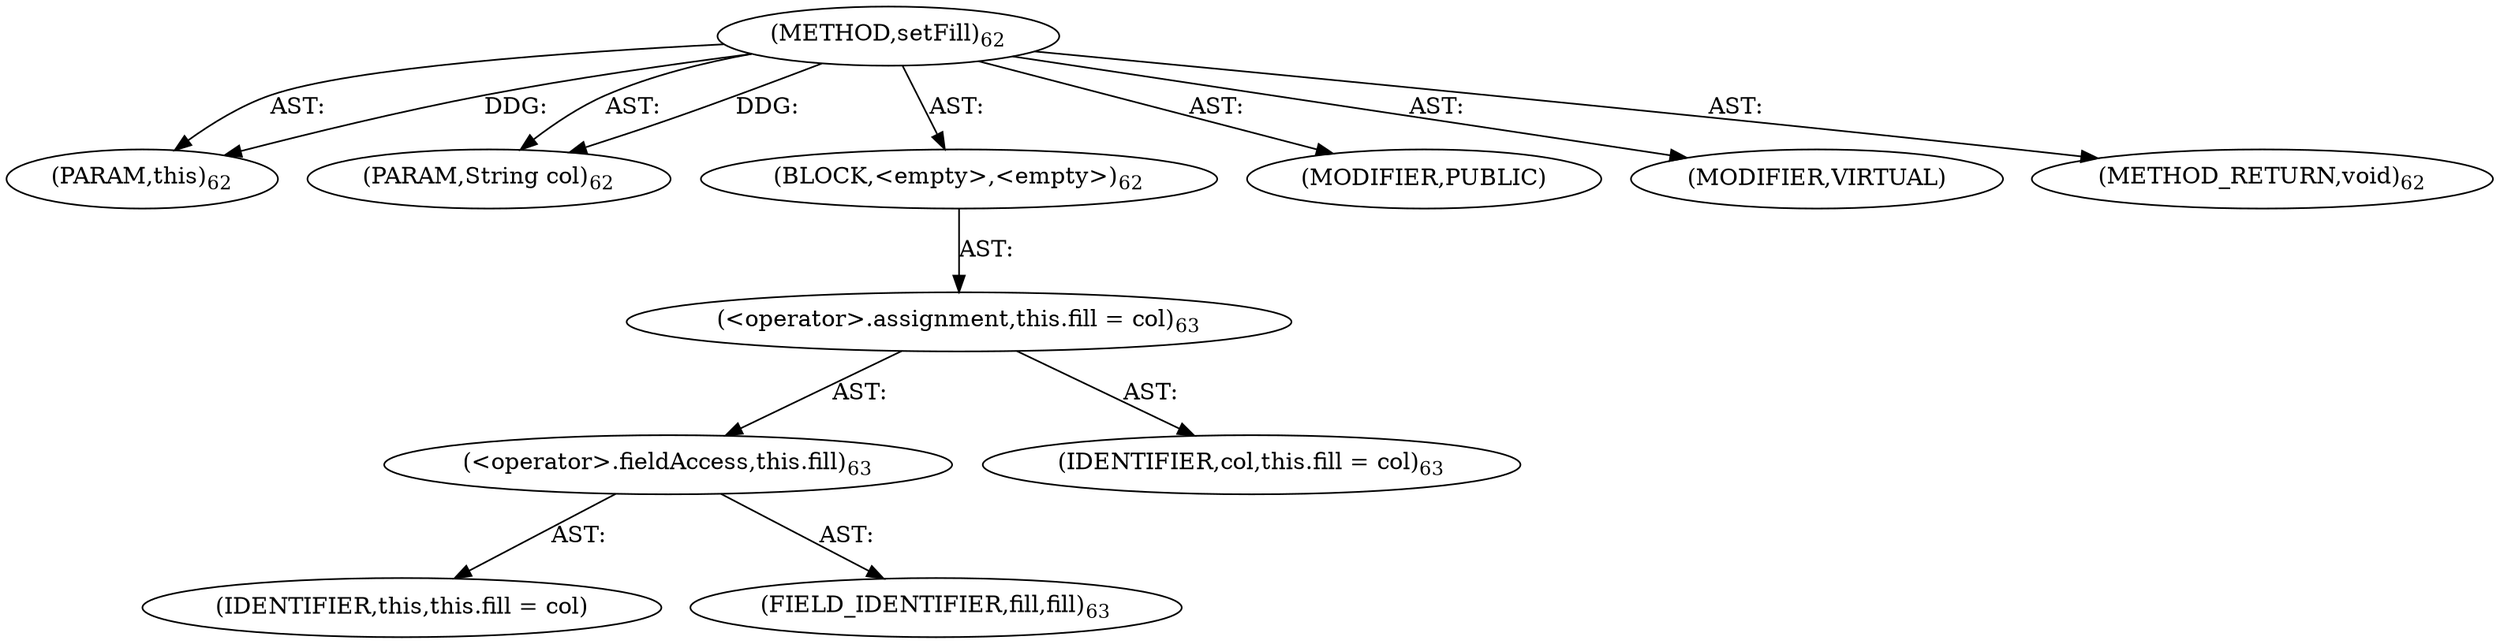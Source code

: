 digraph "setFill" {  
"111669149696" [label = <(METHOD,setFill)<SUB>62</SUB>> ]
"115964116992" [label = <(PARAM,this)<SUB>62</SUB>> ]
"115964116993" [label = <(PARAM,String col)<SUB>62</SUB>> ]
"25769803776" [label = <(BLOCK,&lt;empty&gt;,&lt;empty&gt;)<SUB>62</SUB>> ]
"30064771072" [label = <(&lt;operator&gt;.assignment,this.fill = col)<SUB>63</SUB>> ]
"30064771073" [label = <(&lt;operator&gt;.fieldAccess,this.fill)<SUB>63</SUB>> ]
"68719476736" [label = <(IDENTIFIER,this,this.fill = col)> ]
"55834574848" [label = <(FIELD_IDENTIFIER,fill,fill)<SUB>63</SUB>> ]
"68719476737" [label = <(IDENTIFIER,col,this.fill = col)<SUB>63</SUB>> ]
"133143986179" [label = <(MODIFIER,PUBLIC)> ]
"133143986180" [label = <(MODIFIER,VIRTUAL)> ]
"128849018880" [label = <(METHOD_RETURN,void)<SUB>62</SUB>> ]
  "111669149696" -> "115964116992"  [ label = "AST: "] 
  "111669149696" -> "115964116993"  [ label = "AST: "] 
  "111669149696" -> "25769803776"  [ label = "AST: "] 
  "111669149696" -> "133143986179"  [ label = "AST: "] 
  "111669149696" -> "133143986180"  [ label = "AST: "] 
  "111669149696" -> "128849018880"  [ label = "AST: "] 
  "25769803776" -> "30064771072"  [ label = "AST: "] 
  "30064771072" -> "30064771073"  [ label = "AST: "] 
  "30064771072" -> "68719476737"  [ label = "AST: "] 
  "30064771073" -> "68719476736"  [ label = "AST: "] 
  "30064771073" -> "55834574848"  [ label = "AST: "] 
  "111669149696" -> "115964116992"  [ label = "DDG: "] 
  "111669149696" -> "115964116993"  [ label = "DDG: "] 
}
